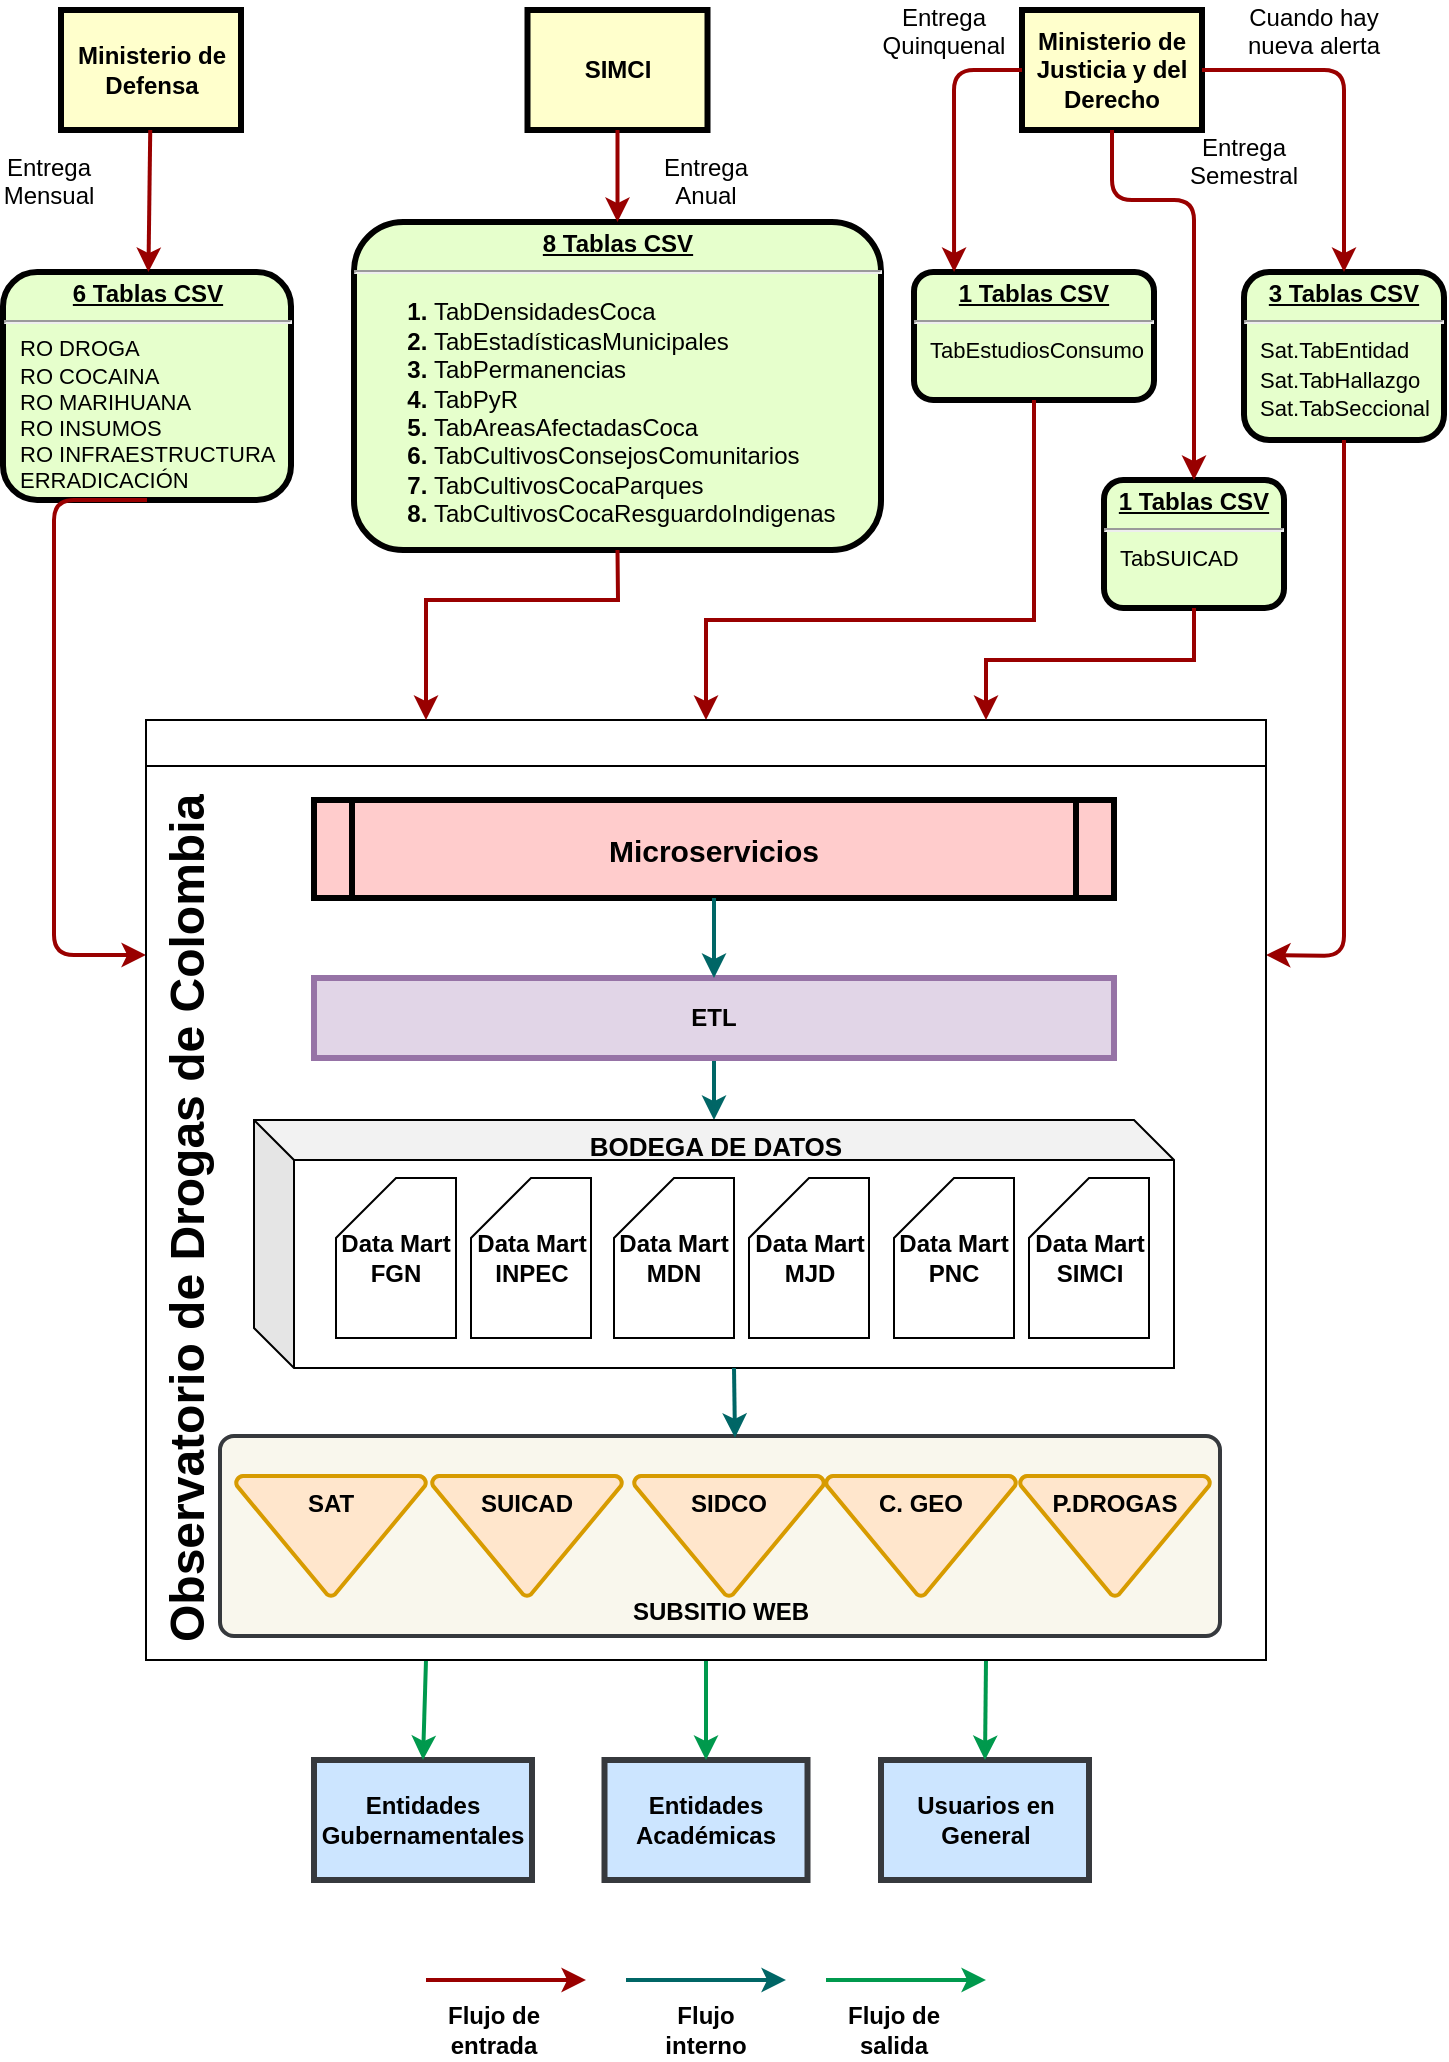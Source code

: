 <mxfile version="24.0.6" type="github">
  <diagram name="Page-1" id="c7558073-3199-34d8-9f00-42111426c3f3">
    <mxGraphModel dx="1354" dy="720" grid="1" gridSize="10" guides="1" tooltips="1" connect="1" arrows="1" fold="1" page="1" pageScale="1" pageWidth="826" pageHeight="1169" background="none" math="0" shadow="0">
      <root>
        <mxCell id="0" />
        <mxCell id="1" parent="0" />
        <mxCell id="2" value="&lt;p style=&quot;margin: 0px; margin-top: 4px; text-align: center; text-decoration: underline;&quot;&gt;&lt;strong&gt;6 Tablas CSV&lt;/strong&gt;&lt;/p&gt;&lt;hr&gt;&lt;p style=&quot;text-align: left; margin: 0px 0px 0px 8px; font-size: 11px;&quot;&gt;&lt;font style=&quot;font-size: 11px; font-weight: normal;&quot;&gt;RO DROGA&lt;/font&gt;&lt;/p&gt;&lt;p style=&quot;text-align: left; margin: 0px 0px 0px 8px; font-size: 11px;&quot;&gt;&lt;font style=&quot;font-size: 11px; font-weight: normal;&quot;&gt;RO COCAINA&lt;/font&gt;&lt;/p&gt;&lt;p style=&quot;text-align: left; margin: 0px 0px 0px 8px; font-size: 11px;&quot;&gt;&lt;font style=&quot;font-size: 11px; font-weight: normal;&quot;&gt;RO MARIHUANA&lt;/font&gt;&lt;/p&gt;&lt;p style=&quot;text-align: left; margin: 0px 0px 0px 8px; font-size: 11px;&quot;&gt;&lt;font style=&quot;font-size: 11px; font-weight: normal;&quot;&gt;RO INSUMOS&lt;/font&gt;&lt;/p&gt;&lt;p style=&quot;text-align: left; margin: 0px 0px 0px 8px; font-size: 11px;&quot;&gt;&lt;font style=&quot;font-size: 11px; font-weight: normal;&quot;&gt;RO INFRAESTRUCTURA&amp;nbsp;&lt;/font&gt;&lt;/p&gt;&lt;p style=&quot;text-align: left; margin: 0px 0px 0px 8px; font-size: 11px;&quot;&gt;&lt;font style=&quot;font-size: 11px; font-weight: normal;&quot;&gt;ERRADICACIÓN&lt;/font&gt;&lt;/p&gt;" style="verticalAlign=middle;align=center;overflow=fill;fontSize=12;fontFamily=Helvetica;html=1;rounded=1;fontStyle=1;strokeWidth=3;fillColor=#E6FFCC" parent="1" vertex="1">
          <mxGeometry x="44.5" y="186" width="144" height="114" as="geometry" />
        </mxCell>
        <mxCell id="4" value="Ministerio de Defensa" style="whiteSpace=wrap;align=center;verticalAlign=middle;fontStyle=1;strokeWidth=3;fillColor=#FFFFCC" parent="1" vertex="1">
          <mxGeometry x="73.5" y="55" width="90" height="60" as="geometry" />
        </mxCell>
        <mxCell id="14" value="Entidades&#xa;Gubernamentales" style="whiteSpace=wrap;align=center;verticalAlign=middle;fontStyle=1;strokeWidth=3;fillColor=#cce5ff;strokeColor=#36393d;" parent="1" vertex="1">
          <mxGeometry x="200" y="930" width="109" height="60" as="geometry" />
        </mxCell>
        <mxCell id="37" value="" style="edgeStyle=none;noEdgeStyle=1;strokeColor=#990000;strokeWidth=2" parent="1" source="4" target="2" edge="1">
          <mxGeometry width="100" height="100" relative="1" as="geometry">
            <mxPoint x="114.5" y="180" as="sourcePoint" />
            <mxPoint x="214.5" y="80" as="targetPoint" />
          </mxGeometry>
        </mxCell>
        <mxCell id="52" value="Entrega&#xa;Mensual" style="text;spacingTop=-5;align=center" parent="1" vertex="1">
          <mxGeometry x="52.5" y="125" width="30" height="20" as="geometry" />
        </mxCell>
        <mxCell id="56" value="" style="edgeStyle=elbowEdgeStyle;elbow=horizontal;strokeColor=#990000;strokeWidth=2;exitX=0.5;exitY=1;exitDx=0;exitDy=0;entryX=0;entryY=0.25;entryDx=0;entryDy=0;" parent="1" source="2" edge="1" target="2VJSSDCcaUOSP8XT7AO9-157">
          <mxGeometry width="100" height="100" relative="1" as="geometry">
            <mxPoint x="-18" y="500" as="sourcePoint" />
            <mxPoint x="212" y="391" as="targetPoint" />
            <Array as="points">
              <mxPoint x="70" y="560" />
            </Array>
          </mxGeometry>
        </mxCell>
        <mxCell id="7qlZIiX-SYgFlXNxfweP-97" value="&lt;p style=&quot;margin: 4px 0px 0px; text-decoration: underline;&quot;&gt;&lt;strong style=&quot;&quot;&gt;&lt;font style=&quot;font-size: 12px;&quot;&gt;8 Tablas CSV&lt;/font&gt;&lt;/strong&gt;&lt;/p&gt;&lt;hr style=&quot;text-align: left;&quot;&gt;&lt;p style=&quot;margin: 0px 0px 0px 8px;&quot;&gt;&lt;/p&gt;&lt;ol style=&quot;&quot;&gt;&lt;li style=&quot;text-align: left;&quot;&gt;&lt;span style=&quot;font-weight: normal;&quot;&gt;&lt;font style=&quot;font-size: 12px;&quot;&gt;TabDensidadesCoca&lt;/font&gt;&lt;/span&gt;&lt;/li&gt;&lt;li style=&quot;text-align: left;&quot;&gt;&lt;font style=&quot;font-size: 12px;&quot;&gt;&lt;span style=&quot;font-weight: 400;&quot;&gt;TabEstadísticasMunici&lt;/span&gt;&lt;span style=&quot;font-weight: 400; background-color: initial;&quot;&gt;pales&lt;/span&gt;&lt;/font&gt;&lt;/li&gt;&lt;li style=&quot;text-align: left;&quot;&gt;&lt;span style=&quot;background-color: initial;&quot;&gt;&lt;span style=&quot;font-weight: 400;&quot;&gt;&lt;font style=&quot;font-size: 12px;&quot;&gt;TabPermanencias&lt;/font&gt;&lt;/span&gt;&lt;/span&gt;&lt;/li&gt;&lt;li style=&quot;text-align: left;&quot;&gt;&lt;span style=&quot;background-color: initial;&quot;&gt;&lt;span style=&quot;font-weight: 400;&quot;&gt;&lt;font style=&quot;font-size: 12px;&quot;&gt;TabPyR&lt;/font&gt;&lt;/span&gt;&lt;/span&gt;&lt;/li&gt;&lt;li style=&quot;text-align: left;&quot;&gt;&lt;font style=&quot;font-size: 12px;&quot;&gt;&lt;span style=&quot;font-weight: 400;&quot;&gt;TabAreasAfectadasCo&lt;/span&gt;&lt;span style=&quot;font-weight: 400; background-color: initial;&quot;&gt;ca&lt;/span&gt;&lt;/font&gt;&lt;/li&gt;&lt;li style=&quot;text-align: left;&quot;&gt;&lt;font style=&quot;font-size: 12px;&quot;&gt;&lt;span style=&quot;font-weight: 400;&quot;&gt;TabCultivosConsejos&lt;/span&gt;&lt;span style=&quot;font-weight: 400; background-color: initial;&quot;&gt;Comunitarios&lt;/span&gt;&lt;/font&gt;&lt;/li&gt;&lt;li style=&quot;text-align: left;&quot;&gt;&lt;font style=&quot;font-size: 12px;&quot;&gt;&lt;span style=&quot;font-weight: 400;&quot;&gt;TabCultivosCocaParq&lt;/span&gt;&lt;span style=&quot;font-weight: 400; background-color: initial;&quot;&gt;ues&lt;/span&gt;&lt;/font&gt;&lt;/li&gt;&lt;li style=&quot;text-align: left;&quot;&gt;&lt;font style=&quot;font-size: 12px;&quot;&gt;&lt;span style=&quot;font-weight: 400;&quot;&gt;TabCultivosCocaResg&lt;/span&gt;&lt;span style=&quot;font-weight: 400; background-color: initial;&quot;&gt;uardoIndigenas&lt;/span&gt;&lt;/font&gt;&lt;/li&gt;&lt;/ol&gt;&lt;p&gt;&lt;/p&gt;" style="verticalAlign=middle;align=center;overflow=fill;fontSize=12;fontFamily=Helvetica;html=1;rounded=1;fontStyle=1;strokeWidth=3;fillColor=#E6FFCC" parent="1" vertex="1">
          <mxGeometry x="220" y="161" width="263.5" height="164" as="geometry" />
        </mxCell>
        <mxCell id="7qlZIiX-SYgFlXNxfweP-98" value="SIMCI" style="whiteSpace=wrap;align=center;verticalAlign=middle;fontStyle=1;strokeWidth=3;fillColor=#FFFFCC" parent="1" vertex="1">
          <mxGeometry x="306.75" y="55" width="90" height="60" as="geometry" />
        </mxCell>
        <mxCell id="7qlZIiX-SYgFlXNxfweP-100" value="" style="edgeStyle=elbowEdgeStyle;elbow=horizontal;strokeColor=#990000;strokeWidth=2;exitX=0.5;exitY=1;exitDx=0;exitDy=0;" parent="1" source="7qlZIiX-SYgFlXNxfweP-98" target="7qlZIiX-SYgFlXNxfweP-97" edge="1">
          <mxGeometry width="100" height="100" relative="1" as="geometry">
            <mxPoint x="516.75" y="75" as="sourcePoint" />
            <mxPoint x="516.75" y="141" as="targetPoint" />
            <Array as="points">
              <mxPoint x="351.75" y="145" />
            </Array>
          </mxGeometry>
        </mxCell>
        <mxCell id="7qlZIiX-SYgFlXNxfweP-101" value="Entrega&#xa;Anual" style="text;spacingTop=-5;align=center" parent="1" vertex="1">
          <mxGeometry x="381" y="125" width="30" height="20" as="geometry" />
        </mxCell>
        <mxCell id="2VJSSDCcaUOSP8XT7AO9-96" value="&lt;p style=&quot;margin: 0px; margin-top: 4px; text-align: center; text-decoration: underline;&quot;&gt;&lt;strong&gt;1 Tablas CSV&lt;/strong&gt;&lt;/p&gt;&lt;hr&gt;&lt;p style=&quot;text-align: left; margin: 0px 0px 0px 8px;&quot;&gt;&lt;span style=&quot;font-size: 11px; font-weight: 400;&quot;&gt;TabEstudiosConsumo&lt;/span&gt;&lt;br&gt;&lt;/p&gt;" style="verticalAlign=middle;align=center;overflow=fill;fontSize=12;fontFamily=Helvetica;html=1;rounded=1;fontStyle=1;strokeWidth=3;fillColor=#E6FFCC" vertex="1" parent="1">
          <mxGeometry x="500" y="186" width="120" height="64" as="geometry" />
        </mxCell>
        <mxCell id="2VJSSDCcaUOSP8XT7AO9-97" value="Ministerio de Justicia y del Derecho" style="whiteSpace=wrap;align=center;verticalAlign=middle;fontStyle=1;strokeWidth=3;fillColor=#FFFFCC" vertex="1" parent="1">
          <mxGeometry x="554" y="55" width="90" height="60" as="geometry" />
        </mxCell>
        <mxCell id="2VJSSDCcaUOSP8XT7AO9-99" value="Entrega&#xa;Quinquenal" style="text;spacingTop=-5;align=center" vertex="1" parent="1">
          <mxGeometry x="500" y="50" width="30" height="20" as="geometry" />
        </mxCell>
        <mxCell id="2VJSSDCcaUOSP8XT7AO9-100" value="&lt;p style=&quot;margin: 0px; margin-top: 4px; text-align: center; text-decoration: underline;&quot;&gt;&lt;strong&gt;1 Tablas CSV&lt;/strong&gt;&lt;/p&gt;&lt;hr&gt;&lt;p style=&quot;text-align: left; margin: 0px 0px 0px 8px;&quot;&gt;&lt;span style=&quot;font-size: 11px; font-weight: 400;&quot;&gt;TabSUICAD&lt;/span&gt;&lt;br&gt;&lt;/p&gt;" style="verticalAlign=middle;align=center;overflow=fill;fontSize=12;fontFamily=Helvetica;html=1;rounded=1;fontStyle=1;strokeWidth=3;fillColor=#E6FFCC" vertex="1" parent="1">
          <mxGeometry x="595" y="290" width="90" height="64" as="geometry" />
        </mxCell>
        <mxCell id="2VJSSDCcaUOSP8XT7AO9-102" value="" style="edgeStyle=none;noEdgeStyle=1;strokeColor=#990000;strokeWidth=2;exitX=0.5;exitY=1;exitDx=0;exitDy=0;entryX=0.5;entryY=0;entryDx=0;entryDy=0;" edge="1" parent="1" source="2VJSSDCcaUOSP8XT7AO9-97" target="2VJSSDCcaUOSP8XT7AO9-100">
          <mxGeometry width="100" height="100" relative="1" as="geometry">
            <mxPoint x="725" y="115" as="sourcePoint" />
            <mxPoint x="697" y="186" as="targetPoint" />
            <Array as="points">
              <mxPoint x="599" y="150" />
              <mxPoint x="640" y="150" />
              <mxPoint x="640" y="210" />
            </Array>
          </mxGeometry>
        </mxCell>
        <mxCell id="2VJSSDCcaUOSP8XT7AO9-103" value="Entrega&#xa;Semestral" style="text;spacingTop=-5;align=center" vertex="1" parent="1">
          <mxGeometry x="650" y="115" width="30" height="20" as="geometry" />
        </mxCell>
        <mxCell id="2VJSSDCcaUOSP8XT7AO9-107" value="&lt;p style=&quot;margin: 0px; margin-top: 4px; text-align: center; text-decoration: underline;&quot;&gt;&lt;strong&gt;3 Tablas CSV&lt;/strong&gt;&lt;/p&gt;&lt;hr&gt;&lt;p style=&quot;text-align: left; margin: 0px 0px 0px 8px;&quot;&gt;&lt;span style=&quot;font-size: 11px; font-weight: 400;&quot;&gt;Sat.TabEntidad&lt;/span&gt;&lt;br&gt;&lt;/p&gt;&lt;p style=&quot;text-align: left; margin: 0px 0px 0px 8px;&quot;&gt;&lt;span style=&quot;font-size: 11px; font-weight: 400;&quot;&gt;Sat.TabHallazgo&lt;/span&gt;&lt;br&gt;&lt;/p&gt;&lt;p style=&quot;text-align: left; margin: 0px 0px 0px 8px;&quot;&gt;&lt;span style=&quot;font-size: 11px; font-weight: 400;&quot;&gt;Sat.TabSeccional&lt;/span&gt;&lt;br&gt;&lt;/p&gt;" style="verticalAlign=middle;align=center;overflow=fill;fontSize=12;fontFamily=Helvetica;html=1;rounded=1;fontStyle=1;strokeWidth=3;fillColor=#E6FFCC" vertex="1" parent="1">
          <mxGeometry x="665" y="186" width="100" height="84" as="geometry" />
        </mxCell>
        <mxCell id="2VJSSDCcaUOSP8XT7AO9-111" value="" style="endArrow=classic;html=1;rounded=1;entryX=0.5;entryY=0;entryDx=0;entryDy=0;exitX=1;exitY=0.5;exitDx=0;exitDy=0;curved=0;strokeColor=#990000;strokeWidth=2;" edge="1" parent="1" source="2VJSSDCcaUOSP8XT7AO9-97" target="2VJSSDCcaUOSP8XT7AO9-107">
          <mxGeometry width="50" height="50" relative="1" as="geometry">
            <mxPoint x="370" y="250" as="sourcePoint" />
            <mxPoint x="420" y="200" as="targetPoint" />
            <Array as="points">
              <mxPoint x="715" y="85" />
            </Array>
          </mxGeometry>
        </mxCell>
        <mxCell id="2VJSSDCcaUOSP8XT7AO9-114" value="Cuando hay&#xa;nueva alerta" style="text;spacingTop=-5;align=center" vertex="1" parent="1">
          <mxGeometry x="685" y="50" width="30" height="20" as="geometry" />
        </mxCell>
        <mxCell id="2VJSSDCcaUOSP8XT7AO9-115" value="" style="endArrow=classic;html=1;rounded=1;entryX=0.167;entryY=0;entryDx=0;entryDy=0;exitX=0;exitY=0.5;exitDx=0;exitDy=0;curved=0;strokeColor=#990000;strokeWidth=2;entryPerimeter=0;" edge="1" parent="1" source="2VJSSDCcaUOSP8XT7AO9-97" target="2VJSSDCcaUOSP8XT7AO9-96">
          <mxGeometry width="50" height="50" relative="1" as="geometry">
            <mxPoint x="370" y="250" as="sourcePoint" />
            <mxPoint x="420" y="200" as="targetPoint" />
            <Array as="points">
              <mxPoint x="520" y="85" />
            </Array>
          </mxGeometry>
        </mxCell>
        <mxCell id="2VJSSDCcaUOSP8XT7AO9-119" value="" style="endArrow=classic;html=1;rounded=1;exitX=0.5;exitY=1;exitDx=0;exitDy=0;curved=0;strokeColor=#990000;strokeWidth=2;entryX=1;entryY=0.25;entryDx=0;entryDy=0;" edge="1" parent="1" source="2VJSSDCcaUOSP8XT7AO9-107" target="2VJSSDCcaUOSP8XT7AO9-157">
          <mxGeometry width="50" height="50" relative="1" as="geometry">
            <mxPoint x="310" y="350" as="sourcePoint" />
            <mxPoint x="720" y="510" as="targetPoint" />
            <Array as="points">
              <mxPoint x="715" y="416" />
              <mxPoint x="715" y="528" />
            </Array>
          </mxGeometry>
        </mxCell>
        <mxCell id="2VJSSDCcaUOSP8XT7AO9-120" value="" style="endArrow=classic;html=1;rounded=0;exitX=0.5;exitY=1;exitDx=0;exitDy=0;strokeColor=#990000;strokeWidth=2;entryX=0.5;entryY=0;entryDx=0;entryDy=0;" edge="1" parent="1" source="2VJSSDCcaUOSP8XT7AO9-96" target="2VJSSDCcaUOSP8XT7AO9-157">
          <mxGeometry width="50" height="50" relative="1" as="geometry">
            <mxPoint x="450" y="320" as="sourcePoint" />
            <mxPoint x="560" y="390" as="targetPoint" />
            <Array as="points">
              <mxPoint x="560" y="360" />
              <mxPoint x="396" y="360" />
            </Array>
          </mxGeometry>
        </mxCell>
        <mxCell id="2VJSSDCcaUOSP8XT7AO9-152" value="Entidades&#xa;Académicas" style="whiteSpace=wrap;align=center;verticalAlign=middle;fontStyle=1;strokeWidth=3;fillColor=#cce5ff;strokeColor=#36393d;" vertex="1" parent="1">
          <mxGeometry x="345.25" y="930" width="101.5" height="60" as="geometry" />
        </mxCell>
        <mxCell id="2VJSSDCcaUOSP8XT7AO9-153" value="Usuarios en General" style="whiteSpace=wrap;align=center;verticalAlign=middle;fontStyle=1;strokeWidth=3;fillColor=#cce5ff;strokeColor=#36393d;" vertex="1" parent="1">
          <mxGeometry x="483.5" y="930" width="104" height="60" as="geometry" />
        </mxCell>
        <mxCell id="2VJSSDCcaUOSP8XT7AO9-154" value="" style="endArrow=classic;html=1;rounded=0;exitX=0.5;exitY=1;exitDx=0;exitDy=0;entryX=0.5;entryY=0;entryDx=0;entryDy=0;strokeColor=#00994D;strokeWidth=2;" edge="1" parent="1" source="2VJSSDCcaUOSP8XT7AO9-157" target="2VJSSDCcaUOSP8XT7AO9-152">
          <mxGeometry width="50" height="50" relative="1" as="geometry">
            <mxPoint x="410" y="830" as="sourcePoint" />
            <mxPoint x="470" y="790" as="targetPoint" />
          </mxGeometry>
        </mxCell>
        <mxCell id="2VJSSDCcaUOSP8XT7AO9-155" value="" style="endArrow=classic;html=1;rounded=0;exitX=0.25;exitY=1;exitDx=0;exitDy=0;entryX=0.5;entryY=0;entryDx=0;entryDy=0;strokeWidth=2;strokeColor=#00994D;" edge="1" parent="1" source="2VJSSDCcaUOSP8XT7AO9-157" target="14">
          <mxGeometry width="50" height="50" relative="1" as="geometry">
            <mxPoint x="420" y="840" as="sourcePoint" />
            <mxPoint x="470" y="790" as="targetPoint" />
          </mxGeometry>
        </mxCell>
        <mxCell id="2VJSSDCcaUOSP8XT7AO9-156" value="" style="endArrow=classic;html=1;rounded=0;entryX=0.5;entryY=0;entryDx=0;entryDy=0;exitX=0.75;exitY=1;exitDx=0;exitDy=0;strokeWidth=2;strokeColor=#00994D;" edge="1" parent="1" source="2VJSSDCcaUOSP8XT7AO9-157" target="2VJSSDCcaUOSP8XT7AO9-153">
          <mxGeometry width="50" height="50" relative="1" as="geometry">
            <mxPoint x="420" y="840" as="sourcePoint" />
            <mxPoint x="430" y="840" as="targetPoint" />
          </mxGeometry>
        </mxCell>
        <mxCell id="2VJSSDCcaUOSP8XT7AO9-157" value="" style="swimlane;whiteSpace=wrap;html=1;fillColor=none;" vertex="1" parent="1">
          <mxGeometry x="116" y="410" width="560" height="470" as="geometry" />
        </mxCell>
        <mxCell id="5" value="Microservicios" style="shape=process;whiteSpace=wrap;align=center;verticalAlign=middle;size=0.048;fontStyle=1;strokeWidth=3;fillColor=#FFCCCC;fontSize=15;" parent="2VJSSDCcaUOSP8XT7AO9-157" vertex="1">
          <mxGeometry x="84" y="40" width="400" height="49" as="geometry" />
        </mxCell>
        <mxCell id="2VJSSDCcaUOSP8XT7AO9-126" value="" style="edgeStyle=orthogonalEdgeStyle;rounded=0;orthogonalLoop=1;jettySize=auto;html=1;strokeColor=#006666;strokeWidth=2;" edge="1" parent="2VJSSDCcaUOSP8XT7AO9-157" source="2VJSSDCcaUOSP8XT7AO9-121" target="2VJSSDCcaUOSP8XT7AO9-123">
          <mxGeometry relative="1" as="geometry" />
        </mxCell>
        <mxCell id="2VJSSDCcaUOSP8XT7AO9-121" value="ETL" style="whiteSpace=wrap;align=center;verticalAlign=middle;fontStyle=1;strokeWidth=3;fillColor=#e1d5e7;strokeColor=#9673a6;" vertex="1" parent="2VJSSDCcaUOSP8XT7AO9-157">
          <mxGeometry x="84" y="129" width="400" height="40" as="geometry" />
        </mxCell>
        <mxCell id="2VJSSDCcaUOSP8XT7AO9-122" value="" style="endArrow=classic;html=1;rounded=0;entryX=0.5;entryY=0;entryDx=0;entryDy=0;exitX=0.5;exitY=1;exitDx=0;exitDy=0;strokeColor=#006666;strokeWidth=2;" edge="1" parent="2VJSSDCcaUOSP8XT7AO9-157" source="5" target="2VJSSDCcaUOSP8XT7AO9-121">
          <mxGeometry width="50" height="50" relative="1" as="geometry">
            <mxPoint x="243" y="209" as="sourcePoint" />
            <mxPoint x="293" y="159" as="targetPoint" />
          </mxGeometry>
        </mxCell>
        <mxCell id="2VJSSDCcaUOSP8XT7AO9-134" value="" style="group" vertex="1" connectable="0" parent="2VJSSDCcaUOSP8XT7AO9-157">
          <mxGeometry x="54" y="198" width="460" height="126" as="geometry" />
        </mxCell>
        <mxCell id="2VJSSDCcaUOSP8XT7AO9-123" value="" style="shape=cube;whiteSpace=wrap;html=1;boundedLbl=1;backgroundOutline=1;darkOpacity=0.05;darkOpacity2=0.1;" vertex="1" parent="2VJSSDCcaUOSP8XT7AO9-134">
          <mxGeometry y="2" width="460" height="124" as="geometry" />
        </mxCell>
        <mxCell id="2VJSSDCcaUOSP8XT7AO9-127" value="&lt;b&gt;Data Mart&lt;/b&gt;&lt;div&gt;&lt;b&gt;FGN&lt;/b&gt;&lt;/div&gt;" style="shape=card;whiteSpace=wrap;html=1;" vertex="1" parent="2VJSSDCcaUOSP8XT7AO9-134">
          <mxGeometry x="41" y="31" width="60" height="80" as="geometry" />
        </mxCell>
        <mxCell id="2VJSSDCcaUOSP8XT7AO9-128" value="&lt;b&gt;Data Mart&lt;/b&gt;&lt;div&gt;&lt;b&gt;INPEC&lt;/b&gt;&lt;/div&gt;" style="shape=card;whiteSpace=wrap;html=1;" vertex="1" parent="2VJSSDCcaUOSP8XT7AO9-134">
          <mxGeometry x="108.5" y="31" width="60" height="80" as="geometry" />
        </mxCell>
        <mxCell id="2VJSSDCcaUOSP8XT7AO9-129" value="&lt;b&gt;Data Mart&lt;/b&gt;&lt;div&gt;&lt;b&gt;MDN&lt;/b&gt;&lt;/div&gt;" style="shape=card;whiteSpace=wrap;html=1;" vertex="1" parent="2VJSSDCcaUOSP8XT7AO9-134">
          <mxGeometry x="180" y="31" width="60" height="80" as="geometry" />
        </mxCell>
        <mxCell id="2VJSSDCcaUOSP8XT7AO9-130" value="&lt;b&gt;Data Mart&lt;/b&gt;&lt;div&gt;&lt;b&gt;MJD&lt;/b&gt;&lt;/div&gt;" style="shape=card;whiteSpace=wrap;html=1;" vertex="1" parent="2VJSSDCcaUOSP8XT7AO9-134">
          <mxGeometry x="247.5" y="31" width="60" height="80" as="geometry" />
        </mxCell>
        <mxCell id="2VJSSDCcaUOSP8XT7AO9-131" value="&lt;b&gt;Data Mart&lt;/b&gt;&lt;div&gt;&lt;b&gt;PNC&lt;/b&gt;&lt;/div&gt;" style="shape=card;whiteSpace=wrap;html=1;" vertex="1" parent="2VJSSDCcaUOSP8XT7AO9-134">
          <mxGeometry x="320" y="31" width="60" height="80" as="geometry" />
        </mxCell>
        <mxCell id="2VJSSDCcaUOSP8XT7AO9-132" value="&lt;b&gt;Data Mart&lt;/b&gt;&lt;div&gt;&lt;b&gt;SIMCI&lt;/b&gt;&lt;/div&gt;" style="shape=card;whiteSpace=wrap;html=1;" vertex="1" parent="2VJSSDCcaUOSP8XT7AO9-134">
          <mxGeometry x="387.5" y="31" width="60" height="80" as="geometry" />
        </mxCell>
        <mxCell id="2VJSSDCcaUOSP8XT7AO9-133" value="BODEGA DE DATOS" style="text;html=1;align=center;verticalAlign=middle;whiteSpace=wrap;rounded=0;fontStyle=1;fontSize=13;" vertex="1" parent="2VJSSDCcaUOSP8XT7AO9-134">
          <mxGeometry x="159" width="144" height="30" as="geometry" />
        </mxCell>
        <mxCell id="2VJSSDCcaUOSP8XT7AO9-143" value="" style="group;fontStyle=1" vertex="1" connectable="0" parent="2VJSSDCcaUOSP8XT7AO9-157">
          <mxGeometry x="37" y="358" width="500" height="105" as="geometry" />
        </mxCell>
        <mxCell id="2VJSSDCcaUOSP8XT7AO9-137" value="" style="rounded=1;whiteSpace=wrap;html=1;absoluteArcSize=1;arcSize=14;strokeWidth=2;fillColor=#f9f7ed;strokeColor=#36393d;" vertex="1" parent="2VJSSDCcaUOSP8XT7AO9-143">
          <mxGeometry width="500" height="100" as="geometry" />
        </mxCell>
        <mxCell id="2VJSSDCcaUOSP8XT7AO9-138" value="SAT" style="strokeWidth=2;html=1;shape=mxgraph.flowchart.merge_or_storage;whiteSpace=wrap;fontStyle=1;verticalAlign=top;fillColor=#ffe6cc;strokeColor=#d79b00;" vertex="1" parent="2VJSSDCcaUOSP8XT7AO9-143">
          <mxGeometry x="8" y="20" width="95" height="60" as="geometry" />
        </mxCell>
        <mxCell id="2VJSSDCcaUOSP8XT7AO9-139" value="SUICAD" style="strokeWidth=2;html=1;shape=mxgraph.flowchart.merge_or_storage;whiteSpace=wrap;fontStyle=1;verticalAlign=top;fillColor=#ffe6cc;strokeColor=#d79b00;" vertex="1" parent="2VJSSDCcaUOSP8XT7AO9-143">
          <mxGeometry x="106" y="20" width="95" height="60" as="geometry" />
        </mxCell>
        <mxCell id="2VJSSDCcaUOSP8XT7AO9-140" value="SIDCO" style="strokeWidth=2;html=1;shape=mxgraph.flowchart.merge_or_storage;whiteSpace=wrap;fontStyle=1;verticalAlign=top;fillColor=#ffe6cc;strokeColor=#d79b00;" vertex="1" parent="2VJSSDCcaUOSP8XT7AO9-143">
          <mxGeometry x="207" y="20" width="95" height="60" as="geometry" />
        </mxCell>
        <mxCell id="2VJSSDCcaUOSP8XT7AO9-141" value="C. GEO" style="strokeWidth=2;html=1;shape=mxgraph.flowchart.merge_or_storage;whiteSpace=wrap;fontStyle=1;verticalAlign=top;fillColor=#ffe6cc;strokeColor=#d79b00;" vertex="1" parent="2VJSSDCcaUOSP8XT7AO9-143">
          <mxGeometry x="303" y="20" width="95" height="60" as="geometry" />
        </mxCell>
        <mxCell id="2VJSSDCcaUOSP8XT7AO9-142" value="P.DROGAS" style="strokeWidth=2;html=1;shape=mxgraph.flowchart.merge_or_storage;whiteSpace=wrap;fontStyle=1;verticalAlign=top;fillColor=#ffe6cc;strokeColor=#d79b00;" vertex="1" parent="2VJSSDCcaUOSP8XT7AO9-143">
          <mxGeometry x="400" y="20" width="95" height="60" as="geometry" />
        </mxCell>
        <mxCell id="2VJSSDCcaUOSP8XT7AO9-144" value="SUBSITIO WEB" style="text;html=1;align=center;verticalAlign=middle;whiteSpace=wrap;rounded=0;fontStyle=1" vertex="1" parent="2VJSSDCcaUOSP8XT7AO9-143">
          <mxGeometry x="195.5" y="75" width="109" height="25" as="geometry" />
        </mxCell>
        <mxCell id="2VJSSDCcaUOSP8XT7AO9-148" value="" style="endArrow=classic;html=1;rounded=0;exitX=0;exitY=0;exitDx=240;exitDy=124.0;exitPerimeter=0;fontSize=13;strokeWidth=2;strokeColor=#006666;entryX=0.515;entryY=0.009;entryDx=0;entryDy=0;entryPerimeter=0;" edge="1" parent="2VJSSDCcaUOSP8XT7AO9-157" source="2VJSSDCcaUOSP8XT7AO9-123" target="2VJSSDCcaUOSP8XT7AO9-137">
          <mxGeometry width="50" height="50" relative="1" as="geometry">
            <mxPoint x="296" y="329" as="sourcePoint" />
            <mxPoint x="294" y="372" as="targetPoint" />
          </mxGeometry>
        </mxCell>
        <mxCell id="2VJSSDCcaUOSP8XT7AO9-169" value="&lt;h1 style=&quot;margin-top: 0px;&quot;&gt;Observatorio de Drogas de Colombia&lt;/h1&gt;" style="text;html=1;whiteSpace=wrap;overflow=hidden;rounded=0;horizontal=0;" vertex="1" parent="2VJSSDCcaUOSP8XT7AO9-157">
          <mxGeometry y="-17" width="40" height="480" as="geometry" />
        </mxCell>
        <mxCell id="2VJSSDCcaUOSP8XT7AO9-161" value="" style="endArrow=classic;html=1;rounded=0;exitX=0.5;exitY=1;exitDx=0;exitDy=0;entryX=0.25;entryY=0;entryDx=0;entryDy=0;strokeWidth=2;strokeColor=#990000;" edge="1" parent="1" source="7qlZIiX-SYgFlXNxfweP-97" target="2VJSSDCcaUOSP8XT7AO9-157">
          <mxGeometry width="50" height="50" relative="1" as="geometry">
            <mxPoint x="400" y="500" as="sourcePoint" />
            <mxPoint x="450" y="450" as="targetPoint" />
            <Array as="points">
              <mxPoint x="352" y="350" />
              <mxPoint x="256" y="350" />
            </Array>
          </mxGeometry>
        </mxCell>
        <mxCell id="2VJSSDCcaUOSP8XT7AO9-162" value="" style="endArrow=classic;html=1;rounded=0;entryX=0.75;entryY=0;entryDx=0;entryDy=0;exitX=0.5;exitY=1;exitDx=0;exitDy=0;strokeWidth=2;strokeColor=#990000;" edge="1" parent="1" source="2VJSSDCcaUOSP8XT7AO9-100" target="2VJSSDCcaUOSP8XT7AO9-157">
          <mxGeometry width="50" height="50" relative="1" as="geometry">
            <mxPoint x="560" y="420" as="sourcePoint" />
            <mxPoint x="610" y="370" as="targetPoint" />
            <Array as="points">
              <mxPoint x="640" y="380" />
              <mxPoint x="536" y="380" />
            </Array>
          </mxGeometry>
        </mxCell>
        <mxCell id="2VJSSDCcaUOSP8XT7AO9-163" value="" style="endArrow=classic;html=1;rounded=0;strokeWidth=2;strokeColor=#990000;" edge="1" parent="1">
          <mxGeometry width="50" height="50" relative="1" as="geometry">
            <mxPoint x="256" y="1040" as="sourcePoint" />
            <mxPoint x="336" y="1040" as="targetPoint" />
          </mxGeometry>
        </mxCell>
        <mxCell id="2VJSSDCcaUOSP8XT7AO9-164" value="" style="endArrow=classic;html=1;rounded=0;strokeWidth=2;strokeColor=#006666;" edge="1" parent="1">
          <mxGeometry width="50" height="50" relative="1" as="geometry">
            <mxPoint x="356" y="1040" as="sourcePoint" />
            <mxPoint x="436" y="1040" as="targetPoint" />
          </mxGeometry>
        </mxCell>
        <mxCell id="2VJSSDCcaUOSP8XT7AO9-165" value="" style="endArrow=classic;html=1;rounded=0;strokeWidth=2;strokeColor=#00994D;" edge="1" parent="1">
          <mxGeometry width="50" height="50" relative="1" as="geometry">
            <mxPoint x="456" y="1040" as="sourcePoint" />
            <mxPoint x="536" y="1040" as="targetPoint" />
          </mxGeometry>
        </mxCell>
        <mxCell id="2VJSSDCcaUOSP8XT7AO9-166" value="&lt;b&gt;Flujo de entrada&lt;/b&gt;" style="text;html=1;align=center;verticalAlign=middle;whiteSpace=wrap;rounded=0;" vertex="1" parent="1">
          <mxGeometry x="260" y="1050" width="60" height="30" as="geometry" />
        </mxCell>
        <mxCell id="2VJSSDCcaUOSP8XT7AO9-167" value="&lt;b&gt;Flujo interno&lt;/b&gt;" style="text;html=1;align=center;verticalAlign=middle;whiteSpace=wrap;rounded=0;" vertex="1" parent="1">
          <mxGeometry x="366" y="1050" width="60" height="30" as="geometry" />
        </mxCell>
        <mxCell id="2VJSSDCcaUOSP8XT7AO9-168" value="&lt;b&gt;Flujo de salida&lt;/b&gt;" style="text;html=1;align=center;verticalAlign=middle;whiteSpace=wrap;rounded=0;" vertex="1" parent="1">
          <mxGeometry x="460" y="1050" width="60" height="30" as="geometry" />
        </mxCell>
      </root>
    </mxGraphModel>
  </diagram>
</mxfile>

